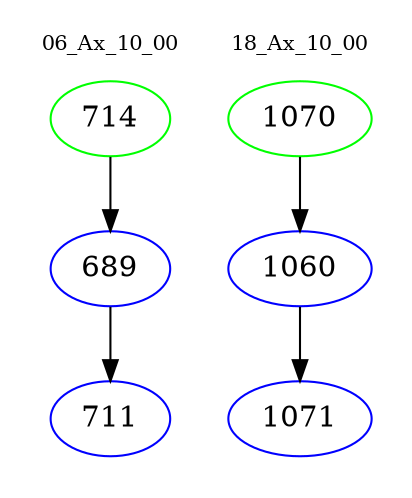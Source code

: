digraph{
subgraph cluster_0 {
color = white
label = "06_Ax_10_00";
fontsize=10;
T0_714 [label="714", color="green"]
T0_714 -> T0_689 [color="black"]
T0_689 [label="689", color="blue"]
T0_689 -> T0_711 [color="black"]
T0_711 [label="711", color="blue"]
}
subgraph cluster_1 {
color = white
label = "18_Ax_10_00";
fontsize=10;
T1_1070 [label="1070", color="green"]
T1_1070 -> T1_1060 [color="black"]
T1_1060 [label="1060", color="blue"]
T1_1060 -> T1_1071 [color="black"]
T1_1071 [label="1071", color="blue"]
}
}
